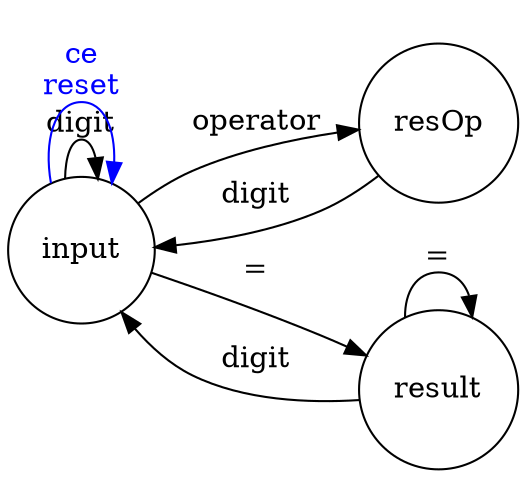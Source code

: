 digraph finite_state_machine {
	rankdir=LR;
	size="8,5"
	node [shape = circle];

  input -> input [ label = "digit" ];
	input -> resOp [ label = "operator" ];
	resOp -> input [ label = "digit" ];
	input -> result [ label = "=" ];
	result -> result [ label = "=" ];
	input -> input [ label = "ce\nreset" color=blue fontcolor=blue];
	result -> input [ label = "digit" ];
}
